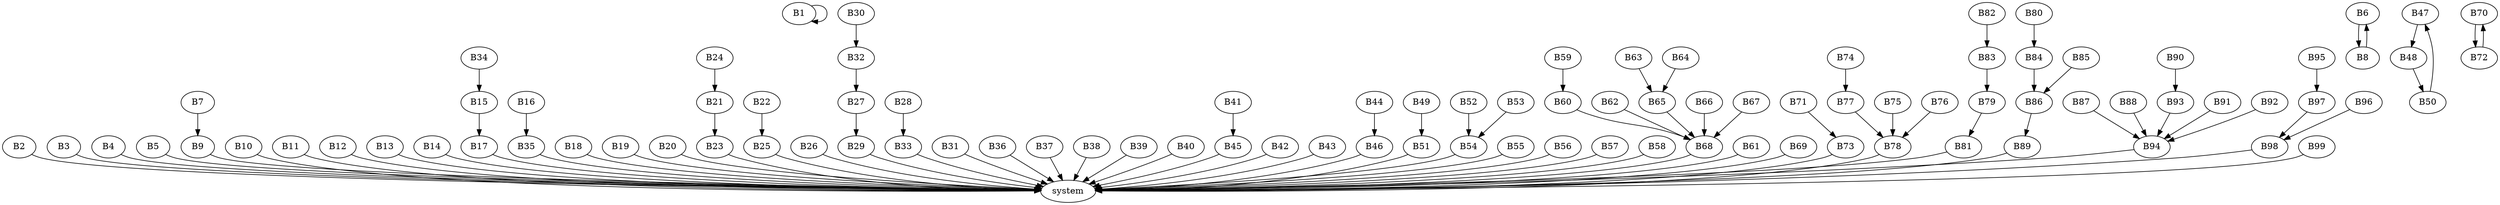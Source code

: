 digraph flowgraph {B1 -> B1
B2 -> system
B3 -> system
B4 -> system
B5 -> system
B6 -> B8
B7 -> B9
B8 -> B6
B9 -> system
B10 -> system
B11 -> system
B12 -> system
B13 -> system
B14 -> system
B15 -> B17
B16 -> B35
B17 -> system
B18 -> system
B19 -> system
B20 -> system
B21 -> B23
B22 -> B25
B23 -> system
B24 -> B21
B25 -> system
B26 -> system
B27 -> B29
B28 -> B33
B29 -> system
B30 -> B32
B31 -> system
B32 -> B27
B33 -> system
B34 -> B15
B35 -> system
B36 -> system
B37 -> system
B38 -> system
B39 -> system
B40 -> system
B41 -> B45
B42 -> system
B43 -> system
B44 -> B46
B45 -> system
B46 -> system
B47 -> B48
B48 -> B50
B49 -> B51
B50 -> B47
B51 -> system
B52 -> B54
B53 -> B54
B54 -> system
B55 -> system
B56 -> system
B57 -> system
B58 -> system
B59 -> B60
B60 -> B68
B61 -> system
B62 -> B68
B63 -> B65
B64 -> B65
B65 -> B68
B66 -> B68
B67 -> B68
B68 -> system
B69 -> system
B70 -> B72
B71 -> B73
B72 -> B70
B73 -> system
B74 -> B77
B75 -> B78
B76 -> B78
B77 -> B78
B78 -> system
B79 -> B81
B80 -> B84
B81 -> system
B82 -> B83
B83 -> B79
B84 -> B86
B85 -> B86
B86 -> B89
B87 -> B94
B88 -> B94
B89 -> system
B90 -> B93
B91 -> B94
B92 -> B94
B93 -> B94
B94 -> system
B95 -> B97
B96 -> B98
B97 -> B98
B98 -> system
B99 -> system
}